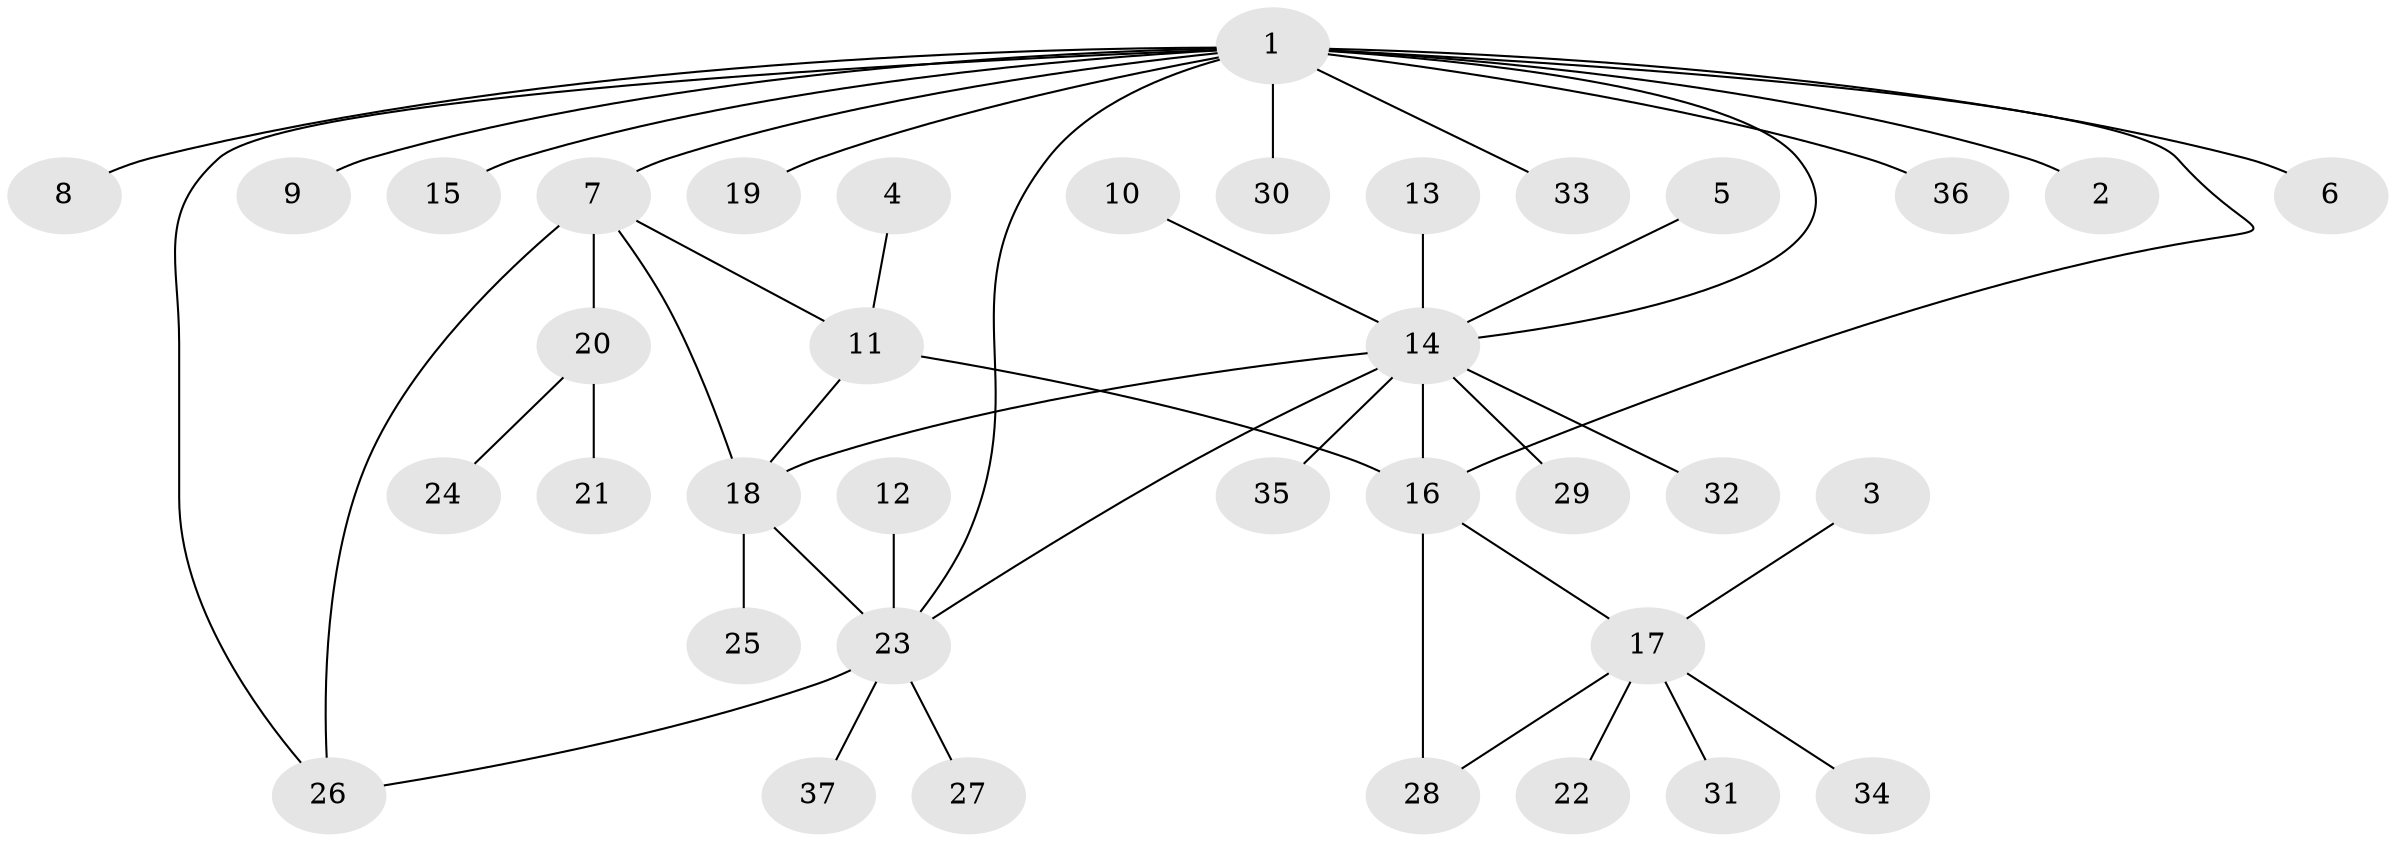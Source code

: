 // original degree distribution, {6: 0.0547945205479452, 5: 0.0273972602739726, 7: 0.0410958904109589, 9: 0.0136986301369863, 3: 0.0410958904109589, 4: 0.0547945205479452, 8: 0.0136986301369863, 2: 0.2191780821917808, 1: 0.5342465753424658}
// Generated by graph-tools (version 1.1) at 2025/50/03/09/25 03:50:41]
// undirected, 37 vertices, 45 edges
graph export_dot {
graph [start="1"]
  node [color=gray90,style=filled];
  1;
  2;
  3;
  4;
  5;
  6;
  7;
  8;
  9;
  10;
  11;
  12;
  13;
  14;
  15;
  16;
  17;
  18;
  19;
  20;
  21;
  22;
  23;
  24;
  25;
  26;
  27;
  28;
  29;
  30;
  31;
  32;
  33;
  34;
  35;
  36;
  37;
  1 -- 2 [weight=1.0];
  1 -- 6 [weight=1.0];
  1 -- 7 [weight=1.0];
  1 -- 8 [weight=1.0];
  1 -- 9 [weight=1.0];
  1 -- 14 [weight=1.0];
  1 -- 15 [weight=1.0];
  1 -- 16 [weight=2.0];
  1 -- 19 [weight=1.0];
  1 -- 23 [weight=1.0];
  1 -- 26 [weight=1.0];
  1 -- 30 [weight=1.0];
  1 -- 33 [weight=1.0];
  1 -- 36 [weight=1.0];
  3 -- 17 [weight=1.0];
  4 -- 11 [weight=1.0];
  5 -- 14 [weight=1.0];
  7 -- 11 [weight=1.0];
  7 -- 18 [weight=1.0];
  7 -- 20 [weight=1.0];
  7 -- 26 [weight=1.0];
  10 -- 14 [weight=1.0];
  11 -- 16 [weight=1.0];
  11 -- 18 [weight=1.0];
  12 -- 23 [weight=1.0];
  13 -- 14 [weight=1.0];
  14 -- 16 [weight=1.0];
  14 -- 18 [weight=1.0];
  14 -- 23 [weight=1.0];
  14 -- 29 [weight=1.0];
  14 -- 32 [weight=1.0];
  14 -- 35 [weight=1.0];
  16 -- 17 [weight=1.0];
  16 -- 28 [weight=1.0];
  17 -- 22 [weight=1.0];
  17 -- 28 [weight=1.0];
  17 -- 31 [weight=1.0];
  17 -- 34 [weight=1.0];
  18 -- 23 [weight=1.0];
  18 -- 25 [weight=1.0];
  20 -- 21 [weight=1.0];
  20 -- 24 [weight=1.0];
  23 -- 26 [weight=1.0];
  23 -- 27 [weight=1.0];
  23 -- 37 [weight=1.0];
}
